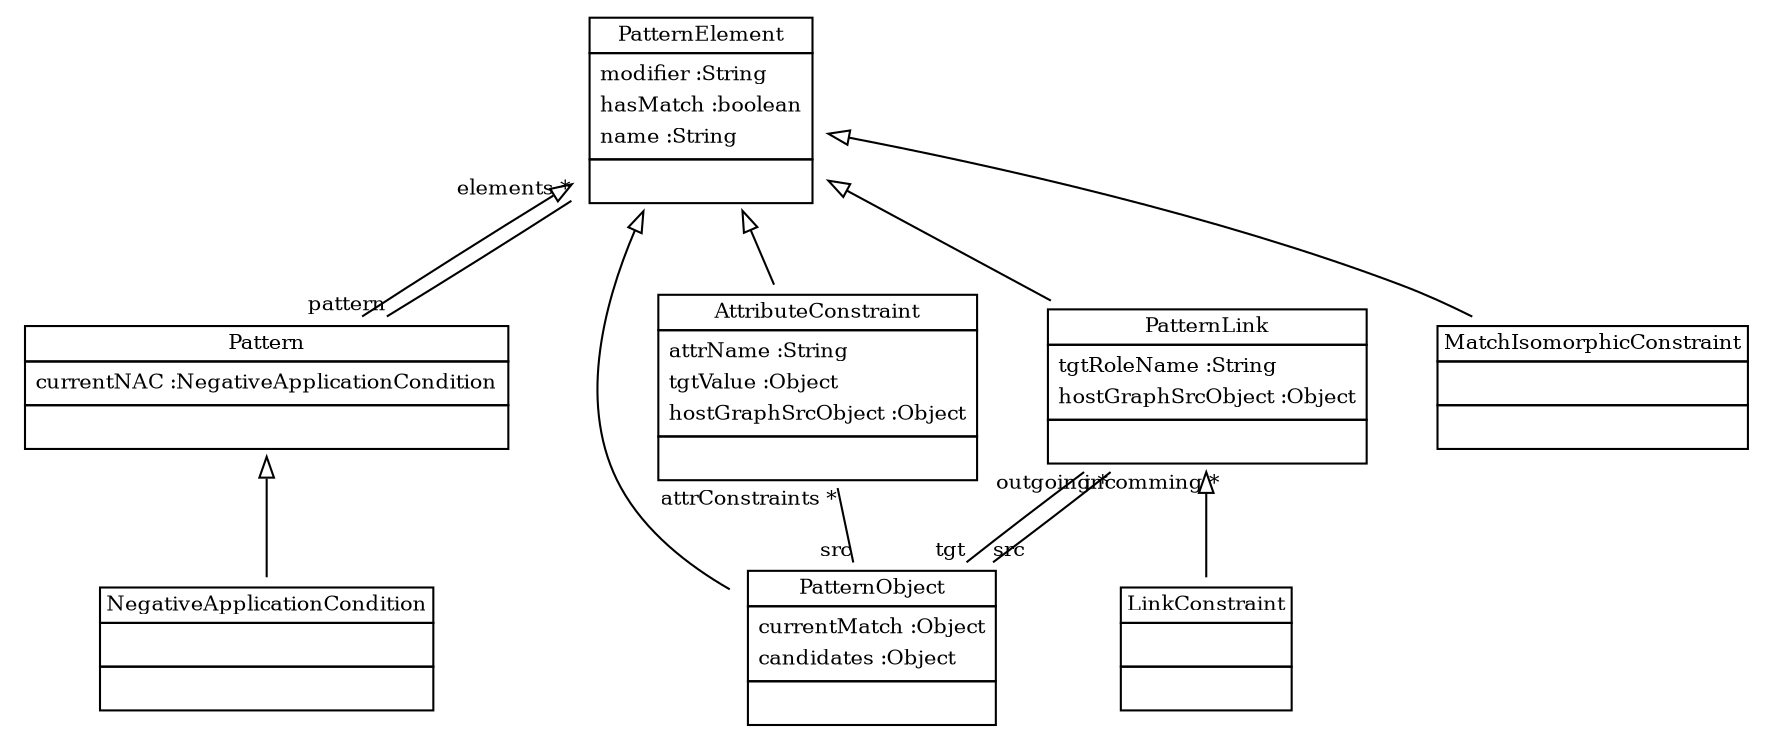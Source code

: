
 digraph ClassDiagram {
    node [shape = none, fontsize = 10]; 
    edge [fontsize = 10];
    
    
    _PatternElement [label=<<table border='0' cellborder='1' cellspacing='0'> <tr> <td>PatternElement</td> </tr> <tr><td><table border='0' cellborder='0' cellspacing='0'> <tr><td align='left'>modifier :String</td></tr> <tr><td align='left'>hasMatch :boolean</td></tr> <tr><td align='left'>name :String</td></tr>  </table></td></tr> <tr><td><table border='0' cellborder='0' cellspacing='0'> <tr><td> </td></tr> </table></td></tr> </table>>];
    _Pattern [label=<<table border='0' cellborder='1' cellspacing='0'> <tr> <td>Pattern</td> </tr> <tr><td><table border='0' cellborder='0' cellspacing='0'> <tr><td align='left'>currentNAC :NegativeApplicationCondition</td></tr>  </table></td></tr> <tr><td><table border='0' cellborder='0' cellspacing='0'> <tr><td> </td></tr> </table></td></tr> </table>>];
    _NegativeApplicationCondition [label=<<table border='0' cellborder='1' cellspacing='0'> <tr> <td>NegativeApplicationCondition</td> </tr> <tr><td><table border='0' cellborder='0' cellspacing='0'> <tr><td> </td></tr> </table></td></tr> <tr><td><table border='0' cellborder='0' cellspacing='0'> <tr><td> </td></tr> </table></td></tr> </table>>];
    _PatternObject [label=<<table border='0' cellborder='1' cellspacing='0'> <tr> <td>PatternObject</td> </tr> <tr><td><table border='0' cellborder='0' cellspacing='0'> <tr><td align='left'>currentMatch :Object</td></tr> <tr><td align='left'>candidates :Object</td></tr>  </table></td></tr> <tr><td><table border='0' cellborder='0' cellspacing='0'> <tr><td> </td></tr> </table></td></tr> </table>>];
    _PatternLink [label=<<table border='0' cellborder='1' cellspacing='0'> <tr> <td>PatternLink</td> </tr> <tr><td><table border='0' cellborder='0' cellspacing='0'> <tr><td align='left'>tgtRoleName :String</td></tr> <tr><td align='left'>hostGraphSrcObject :Object</td></tr>  </table></td></tr> <tr><td><table border='0' cellborder='0' cellspacing='0'> <tr><td> </td></tr> </table></td></tr> </table>>];
    _AttributeConstraint [label=<<table border='0' cellborder='1' cellspacing='0'> <tr> <td>AttributeConstraint</td> </tr> <tr><td><table border='0' cellborder='0' cellspacing='0'> <tr><td align='left'>attrName :String</td></tr> <tr><td align='left'>tgtValue :Object</td></tr> <tr><td align='left'>hostGraphSrcObject :Object</td></tr>  </table></td></tr> <tr><td><table border='0' cellborder='0' cellspacing='0'> <tr><td> </td></tr> </table></td></tr> </table>>];
    _LinkConstraint [label=<<table border='0' cellborder='1' cellspacing='0'> <tr> <td>LinkConstraint</td> </tr> <tr><td><table border='0' cellborder='0' cellspacing='0'> <tr><td> </td></tr> </table></td></tr> <tr><td><table border='0' cellborder='0' cellspacing='0'> <tr><td> </td></tr> </table></td></tr> </table>>];
    _MatchIsomorphicConstraint [label=<<table border='0' cellborder='1' cellspacing='0'> <tr> <td>MatchIsomorphicConstraint</td> </tr> <tr><td><table border='0' cellborder='0' cellspacing='0'> <tr><td> </td></tr> </table></td></tr> <tr><td><table border='0' cellborder='0' cellspacing='0'> <tr><td> </td></tr> </table></td></tr> </table>>];
    
    
    
    _PatternElement ->  _Pattern [dir = "back" arrowtail = "empty"];
    _Pattern ->  _NegativeApplicationCondition [dir = "back" arrowtail = "empty"];
    _PatternElement ->  _PatternObject [dir = "back" arrowtail = "empty"];
    _PatternElement ->  _PatternLink [dir = "back" arrowtail = "empty"];
    _PatternElement ->  _AttributeConstraint [dir = "back" arrowtail = "empty"];
    _PatternLink ->  _LinkConstraint [dir = "back" arrowtail = "empty"];
    _PatternElement ->  _MatchIsomorphicConstraint [dir = "back" arrowtail = "empty"];
    _Pattern -> _PatternElement [headlabel = "elements *" taillabel = "pattern" arrowhead = "none" ];
    _PatternLink -> _PatternObject [headlabel = "tgt" taillabel = "incomming *" arrowhead = "none" ];
    _PatternLink -> _PatternObject [headlabel = "src" taillabel = "outgoing *" arrowhead = "none" ];
    _AttributeConstraint -> _PatternObject [headlabel = "src" taillabel = "attrConstraints *" arrowhead = "none" ];
}

